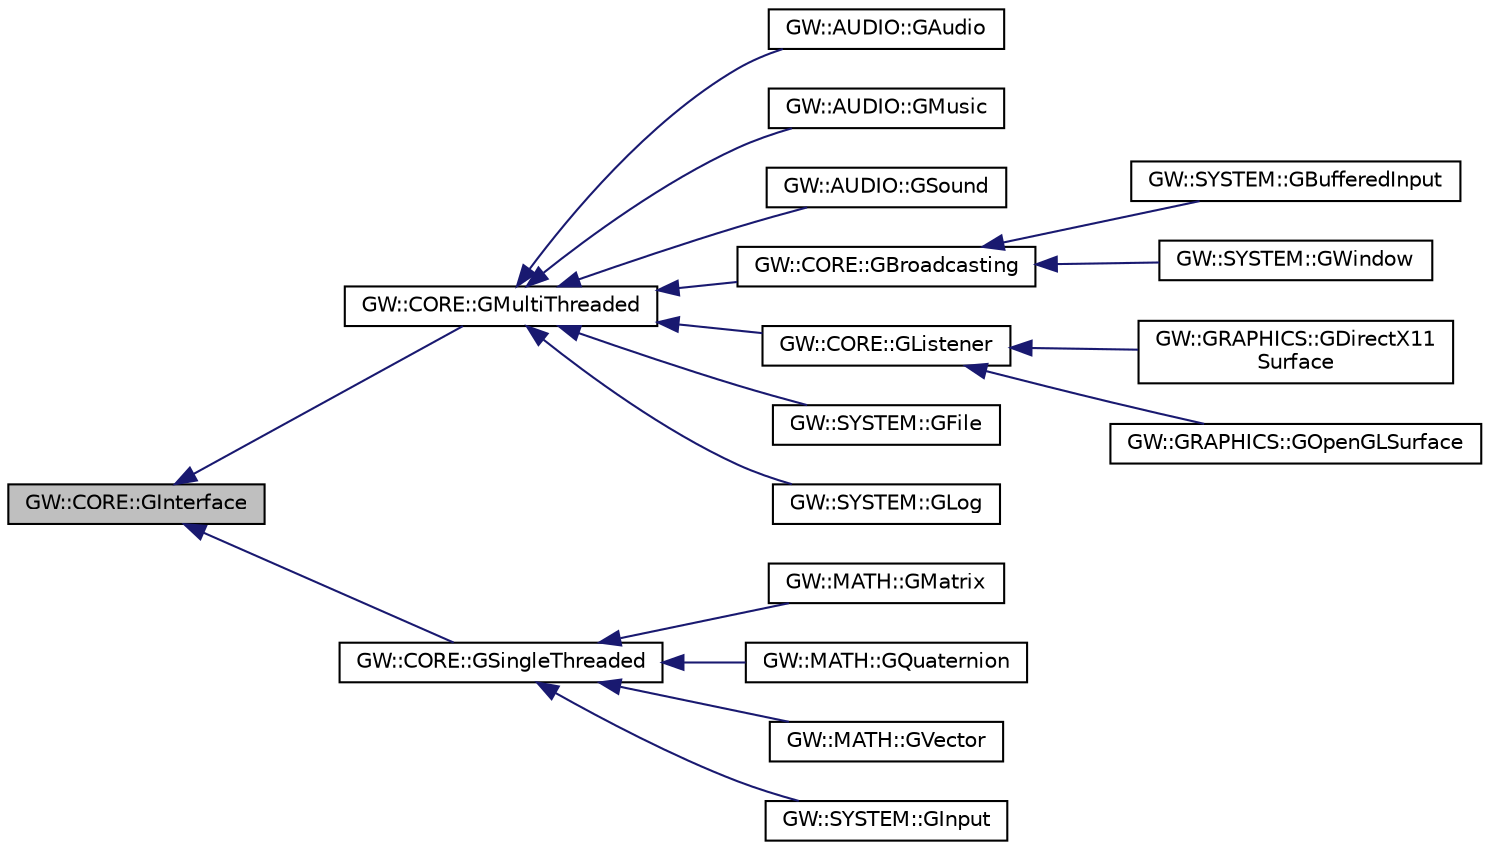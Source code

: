 digraph "GW::CORE::GInterface"
{
  edge [fontname="Helvetica",fontsize="10",labelfontname="Helvetica",labelfontsize="10"];
  node [fontname="Helvetica",fontsize="10",shape=record];
  rankdir="LR";
  Node0 [label="GW::CORE::GInterface",height=0.2,width=0.4,color="black", fillcolor="grey75", style="filled", fontcolor="black"];
  Node0 -> Node1 [dir="back",color="midnightblue",fontsize="10",style="solid",fontname="Helvetica"];
  Node1 [label="GW::CORE::GMultiThreaded",height=0.2,width=0.4,color="black", fillcolor="white", style="filled",URL="$classGW_1_1CORE_1_1GMultiThreaded.html",tooltip="This interface is only used to label and query interfaces which promise to 100% internally support th..."];
  Node1 -> Node2 [dir="back",color="midnightblue",fontsize="10",style="solid",fontname="Helvetica"];
  Node2 [label="GW::AUDIO::GAudio",height=0.2,width=0.4,color="black", fillcolor="white", style="filled",URL="$classGW_1_1AUDIO_1_1GAudio.html"];
  Node1 -> Node3 [dir="back",color="midnightblue",fontsize="10",style="solid",fontname="Helvetica"];
  Node3 [label="GW::AUDIO::GMusic",height=0.2,width=0.4,color="black", fillcolor="white", style="filled",URL="$classGW_1_1AUDIO_1_1GMusic.html"];
  Node1 -> Node4 [dir="back",color="midnightblue",fontsize="10",style="solid",fontname="Helvetica"];
  Node4 [label="GW::AUDIO::GSound",height=0.2,width=0.4,color="black", fillcolor="white", style="filled",URL="$classGW_1_1AUDIO_1_1GSound.html"];
  Node1 -> Node5 [dir="back",color="midnightblue",fontsize="10",style="solid",fontname="Helvetica"];
  Node5 [label="GW::CORE::GBroadcasting",height=0.2,width=0.4,color="black", fillcolor="white", style="filled",URL="$classGW_1_1CORE_1_1GBroadcasting.html",tooltip="The GBroadcasting Interface is capable of registering & deregistering GListener interfaces. "];
  Node5 -> Node6 [dir="back",color="midnightblue",fontsize="10",style="solid",fontname="Helvetica"];
  Node6 [label="GW::SYSTEM::GBufferedInput",height=0.2,width=0.4,color="black", fillcolor="white", style="filled",URL="$classGW_1_1SYSTEM_1_1GBufferedInput.html",tooltip="A Multi-threaded buffered input library. "];
  Node5 -> Node7 [dir="back",color="midnightblue",fontsize="10",style="solid",fontname="Helvetica"];
  Node7 [label="GW::SYSTEM::GWindow",height=0.2,width=0.4,color="black", fillcolor="white", style="filled",URL="$classGW_1_1SYSTEM_1_1GWindow.html",tooltip="A thread-safe window creation and management library. "];
  Node1 -> Node8 [dir="back",color="midnightblue",fontsize="10",style="solid",fontname="Helvetica"];
  Node8 [label="GW::CORE::GListener",height=0.2,width=0.4,color="black", fillcolor="white", style="filled",URL="$classGW_1_1CORE_1_1GListener.html",tooltip="A GListener Interface may be registered with a GBroadcaster interface to receive event notifications..."];
  Node8 -> Node9 [dir="back",color="midnightblue",fontsize="10",style="solid",fontname="Helvetica"];
  Node9 [label="GW::GRAPHICS::GDirectX11\lSurface",height=0.2,width=0.4,color="black", fillcolor="white", style="filled",URL="$classGW_1_1GRAPHICS_1_1GDirectX11Surface.html",tooltip="A library used to initialize, create, and manage a DirectX11 rendering context. "];
  Node8 -> Node10 [dir="back",color="midnightblue",fontsize="10",style="solid",fontname="Helvetica"];
  Node10 [label="GW::GRAPHICS::GOpenGLSurface",height=0.2,width=0.4,color="black", fillcolor="white", style="filled",URL="$classGW_1_1GRAPHICS_1_1GOpenGLSurface.html",tooltip="A library used to initialize, create, and manage an OpenGL rendering context. "];
  Node1 -> Node11 [dir="back",color="midnightblue",fontsize="10",style="solid",fontname="Helvetica"];
  Node11 [label="GW::SYSTEM::GFile",height=0.2,width=0.4,color="black", fillcolor="white", style="filled",URL="$classGW_1_1SYSTEM_1_1GFile.html",tooltip="Cross platform FileIO/Directory handling. "];
  Node1 -> Node12 [dir="back",color="midnightblue",fontsize="10",style="solid",fontname="Helvetica"];
  Node12 [label="GW::SYSTEM::GLog",height=0.2,width=0.4,color="black", fillcolor="white", style="filled",URL="$classGW_1_1SYSTEM_1_1GLog.html",tooltip="Cross platform threadsafe logger. "];
  Node0 -> Node13 [dir="back",color="midnightblue",fontsize="10",style="solid",fontname="Helvetica"];
  Node13 [label="GW::CORE::GSingleThreaded",height=0.2,width=0.4,color="black", fillcolor="white", style="filled",URL="$classGW_1_1CORE_1_1GSingleThreaded.html",tooltip="This interface is only used to label and query interfaces which are not designed internally to suppor..."];
  Node13 -> Node14 [dir="back",color="midnightblue",fontsize="10",style="solid",fontname="Helvetica"];
  Node14 [label="GW::MATH::GMatrix",height=0.2,width=0.4,color="black", fillcolor="white", style="filled",URL="$classGW_1_1MATH_1_1GMatrix.html",tooltip="Matrix functions. "];
  Node13 -> Node15 [dir="back",color="midnightblue",fontsize="10",style="solid",fontname="Helvetica"];
  Node15 [label="GW::MATH::GQuaternion",height=0.2,width=0.4,color="black", fillcolor="white", style="filled",URL="$classGW_1_1MATH_1_1GQuaternion.html",tooltip="Quaternion functions. "];
  Node13 -> Node16 [dir="back",color="midnightblue",fontsize="10",style="solid",fontname="Helvetica"];
  Node16 [label="GW::MATH::GVector",height=0.2,width=0.4,color="black", fillcolor="white", style="filled",URL="$classGW_1_1MATH_1_1GVector.html",tooltip="Vector functions. "];
  Node13 -> Node17 [dir="back",color="midnightblue",fontsize="10",style="solid",fontname="Helvetica"];
  Node17 [label="GW::SYSTEM::GInput",height=0.2,width=0.4,color="black", fillcolor="white", style="filled",URL="$classGW_1_1SYSTEM_1_1GInput.html",tooltip="A single threaded input library. "];
}
